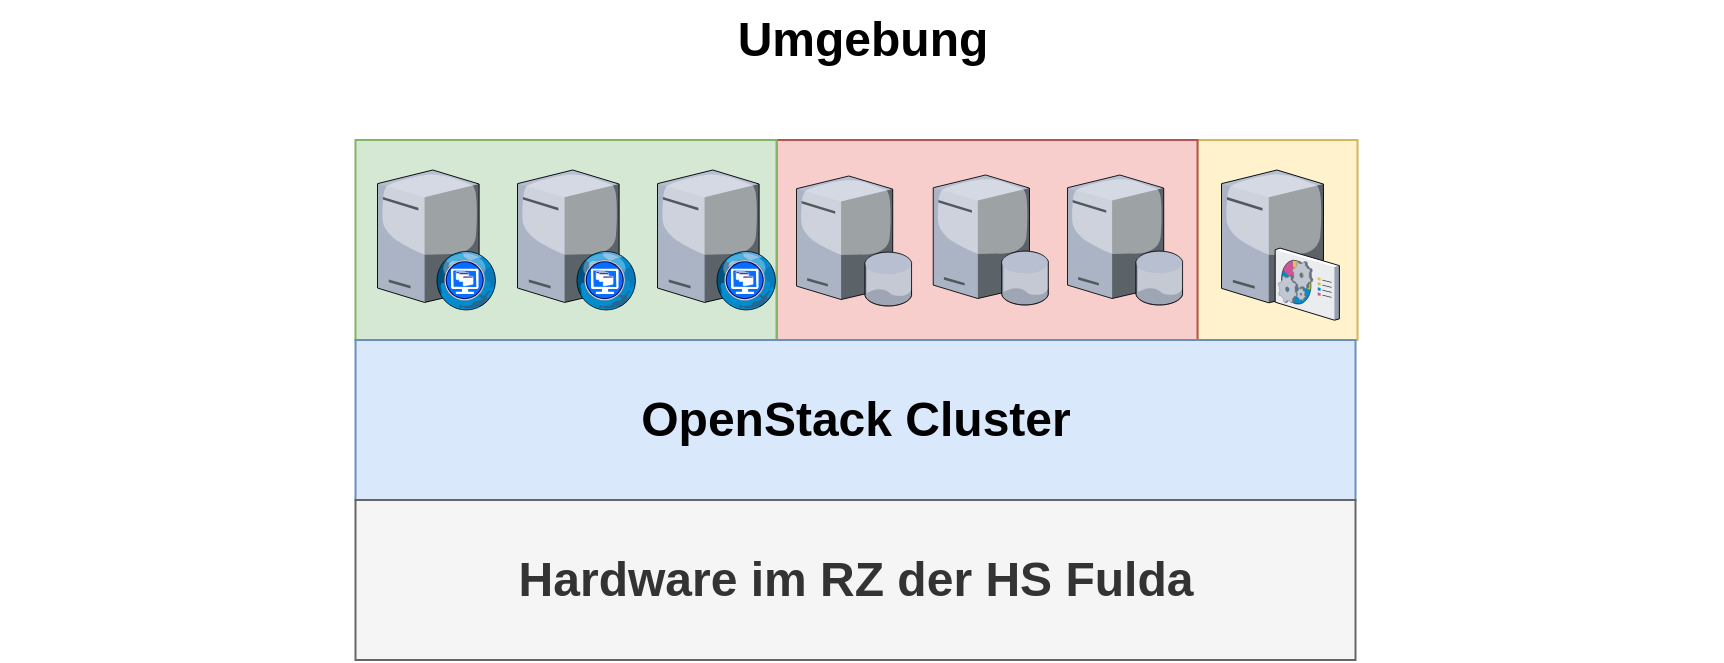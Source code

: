 <mxfile version="16.5.2" type="device"><diagram name="Page-1" id="e3a06f82-3646-2815-327d-82caf3d4e204"><mxGraphModel dx="1422" dy="754" grid="1" gridSize="10" guides="1" tooltips="1" connect="1" arrows="1" fold="1" page="1" pageScale="1.5" pageWidth="1169" pageHeight="826" background="none" math="0" shadow="0"><root><mxCell id="0" style=";html=1;"/><mxCell id="1" style=";html=1;" parent="0"/><mxCell id="6a7d8f32e03d9370-62" value="Umgebung" style="text;strokeColor=none;fillColor=none;html=1;fontSize=24;fontStyle=1;verticalAlign=middle;align=center;" parent="1" vertex="1"><mxGeometry x="280" y="90" width="861" height="40" as="geometry"/></mxCell><mxCell id="tYeWzEKp5o9AnFbNurG6-30" value="" style="group" vertex="1" connectable="0" parent="1"><mxGeometry x="457.75" y="160" width="505.5" height="260" as="geometry"/></mxCell><mxCell id="tYeWzEKp5o9AnFbNurG6-9" value="" style="group" vertex="1" connectable="0" parent="tYeWzEKp5o9AnFbNurG6-30"><mxGeometry width="505.5" height="111" as="geometry"/></mxCell><mxCell id="tYeWzEKp5o9AnFbNurG6-8" value="" style="whiteSpace=wrap;html=1;fillColor=#fff2cc;fontSize=14;strokeColor=#d6b656;verticalAlign=top;" vertex="1" parent="tYeWzEKp5o9AnFbNurG6-9"><mxGeometry x="421" width="80" height="100" as="geometry"/></mxCell><mxCell id="tYeWzEKp5o9AnFbNurG6-7" value="" style="whiteSpace=wrap;html=1;fillColor=#f8cecc;fontSize=14;strokeColor=#b85450;verticalAlign=top;" vertex="1" parent="tYeWzEKp5o9AnFbNurG6-9"><mxGeometry x="210.5" width="210.5" height="100" as="geometry"/></mxCell><mxCell id="0dsBavYmSi0lDF9rkw7J-6" value="" style="whiteSpace=wrap;html=1;fillColor=#d5e8d4;fontSize=14;strokeColor=#82b366;verticalAlign=top;" parent="tYeWzEKp5o9AnFbNurG6-9" vertex="1"><mxGeometry width="210.5" height="100" as="geometry"/></mxCell><mxCell id="0dsBavYmSi0lDF9rkw7J-10" value="" style="verticalLabelPosition=bottom;aspect=fixed;html=1;verticalAlign=top;strokeColor=none;align=center;outlineConnect=0;shape=mxgraph.citrix.desktop_web;" parent="tYeWzEKp5o9AnFbNurG6-9" vertex="1"><mxGeometry x="11" y="15" width="59.5" height="70" as="geometry"/></mxCell><mxCell id="tYeWzEKp5o9AnFbNurG6-1" value="" style="verticalLabelPosition=bottom;aspect=fixed;html=1;verticalAlign=top;strokeColor=none;align=center;outlineConnect=0;shape=mxgraph.citrix.desktop_web;" vertex="1" parent="tYeWzEKp5o9AnFbNurG6-9"><mxGeometry x="81" y="15" width="59.5" height="70" as="geometry"/></mxCell><mxCell id="tYeWzEKp5o9AnFbNurG6-2" value="" style="verticalLabelPosition=bottom;aspect=fixed;html=1;verticalAlign=top;strokeColor=none;align=center;outlineConnect=0;shape=mxgraph.citrix.desktop_web;" vertex="1" parent="tYeWzEKp5o9AnFbNurG6-9"><mxGeometry x="151" y="15" width="59.5" height="70" as="geometry"/></mxCell><mxCell id="tYeWzEKp5o9AnFbNurG6-23" value="" style="verticalLabelPosition=bottom;aspect=fixed;html=1;verticalAlign=top;strokeColor=none;align=center;outlineConnect=0;shape=mxgraph.citrix.database_server;" vertex="1" parent="tYeWzEKp5o9AnFbNurG6-9"><mxGeometry x="220.5" y="18" width="57.77" height="65" as="geometry"/></mxCell><mxCell id="tYeWzEKp5o9AnFbNurG6-26" value="" style="verticalLabelPosition=bottom;aspect=fixed;html=1;verticalAlign=top;strokeColor=none;align=center;outlineConnect=0;shape=mxgraph.citrix.database_server;" vertex="1" parent="tYeWzEKp5o9AnFbNurG6-9"><mxGeometry x="288.87" y="17.5" width="57.77" height="65" as="geometry"/></mxCell><mxCell id="tYeWzEKp5o9AnFbNurG6-27" value="" style="verticalLabelPosition=bottom;aspect=fixed;html=1;verticalAlign=top;strokeColor=none;align=center;outlineConnect=0;shape=mxgraph.citrix.database_server;" vertex="1" parent="tYeWzEKp5o9AnFbNurG6-9"><mxGeometry x="356" y="17.5" width="57.77" height="65" as="geometry"/></mxCell><mxCell id="tYeWzEKp5o9AnFbNurG6-28" value="" style="verticalLabelPosition=bottom;aspect=fixed;html=1;verticalAlign=top;strokeColor=none;align=center;outlineConnect=0;shape=mxgraph.citrix.command_center;" vertex="1" parent="tYeWzEKp5o9AnFbNurG6-9"><mxGeometry x="433" y="15" width="58.98" height="75" as="geometry"/></mxCell><mxCell id="tYeWzEKp5o9AnFbNurG6-22" value="OpenStack Cluster" style="whiteSpace=wrap;html=1;fillColor=#dae8fc;fontSize=24;strokeColor=#6c8ebf;verticalAlign=middle;fontStyle=1" vertex="1" parent="tYeWzEKp5o9AnFbNurG6-30"><mxGeometry y="100" width="500" height="80" as="geometry"/></mxCell><mxCell id="tYeWzEKp5o9AnFbNurG6-29" value="Hardware im RZ der HS Fulda" style="whiteSpace=wrap;html=1;fillColor=#f5f5f5;fontSize=24;strokeColor=#666666;verticalAlign=middle;fontStyle=1;fontColor=#333333;" vertex="1" parent="tYeWzEKp5o9AnFbNurG6-30"><mxGeometry y="180" width="500" height="80" as="geometry"/></mxCell></root></mxGraphModel></diagram></mxfile>